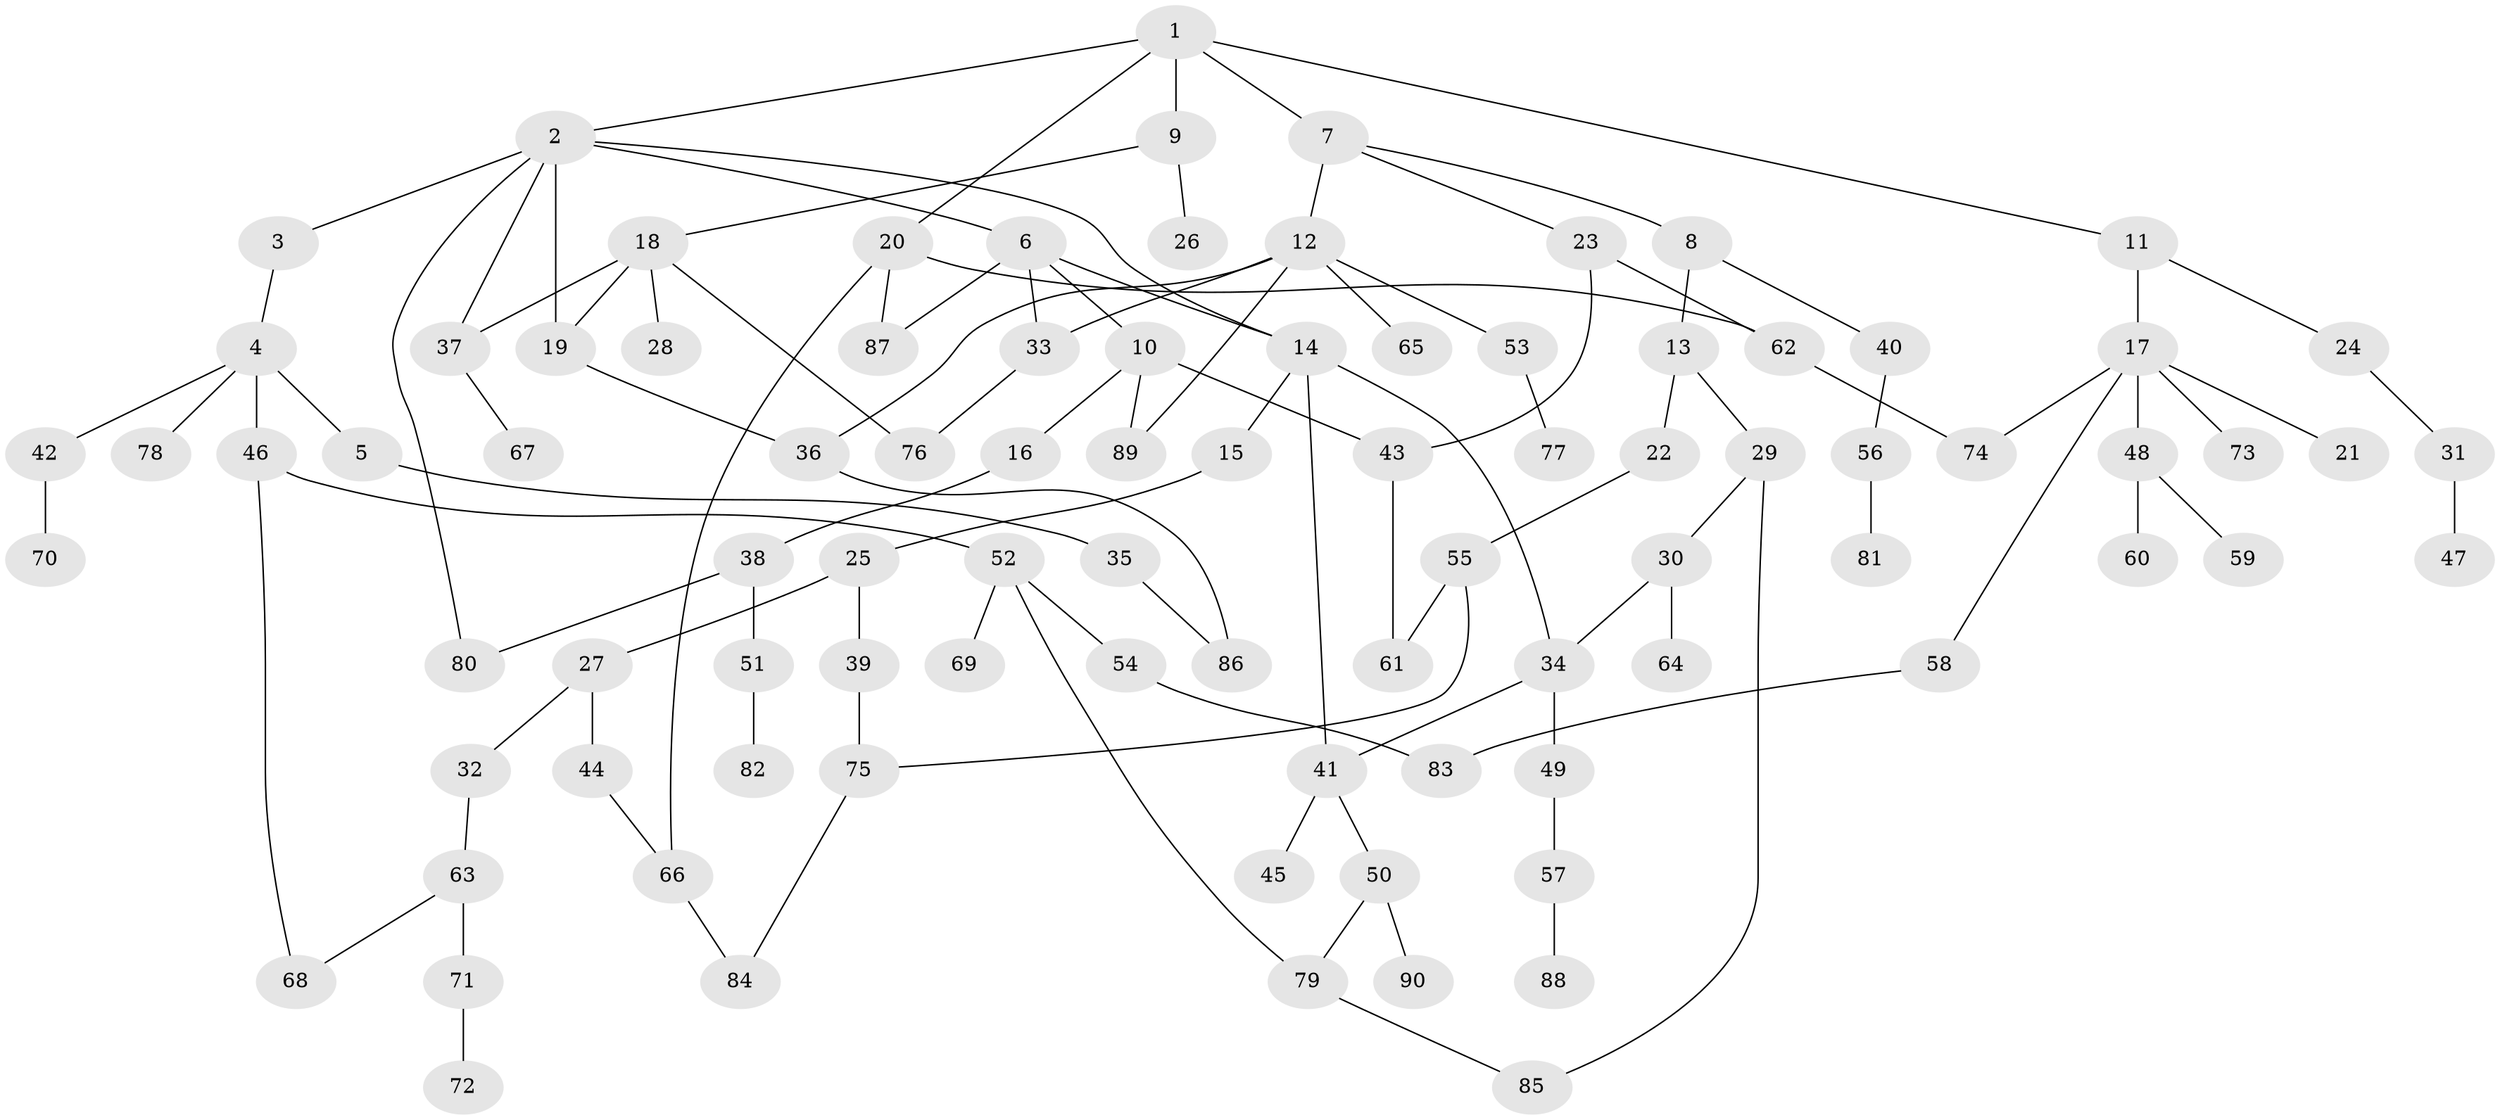// original degree distribution, {5: 0.015625, 7: 0.015625, 2: 0.296875, 6: 0.0234375, 3: 0.171875, 4: 0.1484375, 1: 0.328125}
// Generated by graph-tools (version 1.1) at 2025/48/03/04/25 22:48:37]
// undirected, 90 vertices, 112 edges
graph export_dot {
  node [color=gray90,style=filled];
  1;
  2;
  3;
  4;
  5;
  6;
  7;
  8;
  9;
  10;
  11;
  12;
  13;
  14;
  15;
  16;
  17;
  18;
  19;
  20;
  21;
  22;
  23;
  24;
  25;
  26;
  27;
  28;
  29;
  30;
  31;
  32;
  33;
  34;
  35;
  36;
  37;
  38;
  39;
  40;
  41;
  42;
  43;
  44;
  45;
  46;
  47;
  48;
  49;
  50;
  51;
  52;
  53;
  54;
  55;
  56;
  57;
  58;
  59;
  60;
  61;
  62;
  63;
  64;
  65;
  66;
  67;
  68;
  69;
  70;
  71;
  72;
  73;
  74;
  75;
  76;
  77;
  78;
  79;
  80;
  81;
  82;
  83;
  84;
  85;
  86;
  87;
  88;
  89;
  90;
  1 -- 2 [weight=1.0];
  1 -- 7 [weight=1.0];
  1 -- 9 [weight=1.0];
  1 -- 11 [weight=1.0];
  1 -- 20 [weight=1.0];
  2 -- 3 [weight=1.0];
  2 -- 6 [weight=1.0];
  2 -- 14 [weight=1.0];
  2 -- 19 [weight=1.0];
  2 -- 37 [weight=1.0];
  2 -- 80 [weight=1.0];
  3 -- 4 [weight=1.0];
  4 -- 5 [weight=1.0];
  4 -- 42 [weight=1.0];
  4 -- 46 [weight=1.0];
  4 -- 78 [weight=1.0];
  5 -- 35 [weight=1.0];
  6 -- 10 [weight=1.0];
  6 -- 14 [weight=1.0];
  6 -- 33 [weight=1.0];
  6 -- 87 [weight=1.0];
  7 -- 8 [weight=1.0];
  7 -- 12 [weight=1.0];
  7 -- 23 [weight=1.0];
  8 -- 13 [weight=1.0];
  8 -- 40 [weight=1.0];
  9 -- 18 [weight=1.0];
  9 -- 26 [weight=1.0];
  10 -- 16 [weight=1.0];
  10 -- 43 [weight=1.0];
  10 -- 89 [weight=1.0];
  11 -- 17 [weight=1.0];
  11 -- 24 [weight=1.0];
  12 -- 33 [weight=1.0];
  12 -- 36 [weight=1.0];
  12 -- 53 [weight=1.0];
  12 -- 65 [weight=1.0];
  12 -- 89 [weight=1.0];
  13 -- 22 [weight=1.0];
  13 -- 29 [weight=1.0];
  14 -- 15 [weight=1.0];
  14 -- 34 [weight=1.0];
  14 -- 41 [weight=1.0];
  15 -- 25 [weight=1.0];
  16 -- 38 [weight=1.0];
  17 -- 21 [weight=1.0];
  17 -- 48 [weight=1.0];
  17 -- 58 [weight=1.0];
  17 -- 73 [weight=1.0];
  17 -- 74 [weight=1.0];
  18 -- 19 [weight=2.0];
  18 -- 28 [weight=1.0];
  18 -- 37 [weight=1.0];
  18 -- 76 [weight=1.0];
  19 -- 36 [weight=1.0];
  20 -- 62 [weight=1.0];
  20 -- 66 [weight=1.0];
  20 -- 87 [weight=1.0];
  22 -- 55 [weight=1.0];
  23 -- 43 [weight=1.0];
  23 -- 62 [weight=1.0];
  24 -- 31 [weight=1.0];
  25 -- 27 [weight=1.0];
  25 -- 39 [weight=1.0];
  27 -- 32 [weight=1.0];
  27 -- 44 [weight=1.0];
  29 -- 30 [weight=1.0];
  29 -- 85 [weight=1.0];
  30 -- 34 [weight=1.0];
  30 -- 64 [weight=1.0];
  31 -- 47 [weight=1.0];
  32 -- 63 [weight=1.0];
  33 -- 76 [weight=1.0];
  34 -- 41 [weight=1.0];
  34 -- 49 [weight=1.0];
  35 -- 86 [weight=1.0];
  36 -- 86 [weight=1.0];
  37 -- 67 [weight=1.0];
  38 -- 51 [weight=1.0];
  38 -- 80 [weight=1.0];
  39 -- 75 [weight=1.0];
  40 -- 56 [weight=1.0];
  41 -- 45 [weight=1.0];
  41 -- 50 [weight=1.0];
  42 -- 70 [weight=1.0];
  43 -- 61 [weight=1.0];
  44 -- 66 [weight=1.0];
  46 -- 52 [weight=1.0];
  46 -- 68 [weight=1.0];
  48 -- 59 [weight=1.0];
  48 -- 60 [weight=1.0];
  49 -- 57 [weight=1.0];
  50 -- 79 [weight=1.0];
  50 -- 90 [weight=1.0];
  51 -- 82 [weight=1.0];
  52 -- 54 [weight=1.0];
  52 -- 69 [weight=1.0];
  52 -- 79 [weight=1.0];
  53 -- 77 [weight=1.0];
  54 -- 83 [weight=1.0];
  55 -- 61 [weight=1.0];
  55 -- 75 [weight=1.0];
  56 -- 81 [weight=1.0];
  57 -- 88 [weight=1.0];
  58 -- 83 [weight=1.0];
  62 -- 74 [weight=1.0];
  63 -- 68 [weight=1.0];
  63 -- 71 [weight=1.0];
  66 -- 84 [weight=1.0];
  71 -- 72 [weight=1.0];
  75 -- 84 [weight=1.0];
  79 -- 85 [weight=1.0];
}
